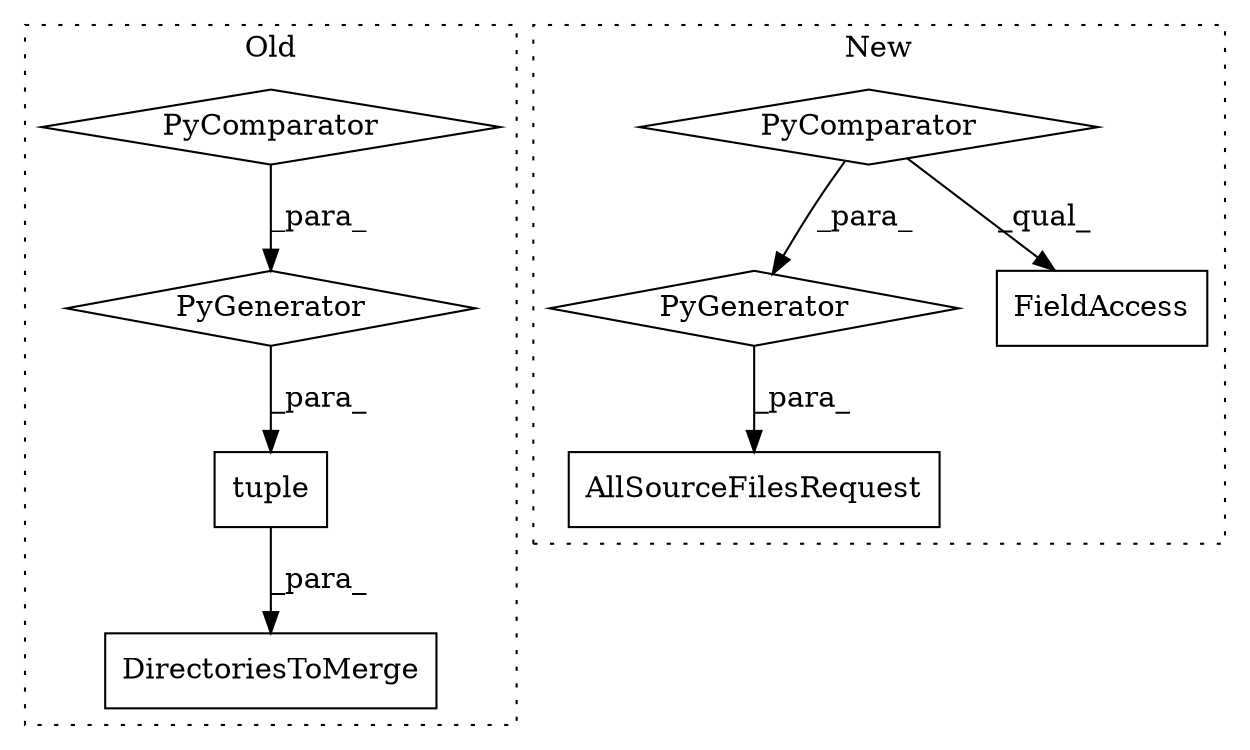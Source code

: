 digraph G {
subgraph cluster0 {
1 [label="PyComparator" a="113" s="3002" l="28" shape="diamond"];
3 [label="PyGenerator" a="107" s="2896" l="140" shape="diamond"];
5 [label="DirectoriesToMerge" a="32" s="2862,3033" l="19,1" shape="box"];
6 [label="tuple" a="32" s="2881,3036" l="15,-3" shape="box"];
label = "Old";
style="dotted";
}
subgraph cluster1 {
2 [label="AllSourceFilesRequest" a="32" s="3078,3215" l="31,-3" shape="box"];
4 [label="PyGenerator" a="107" s="3109" l="106" shape="diamond"];
7 [label="PyComparator" a="113" s="2868" l="25" shape="diamond"];
8 [label="FieldAccess" a="22" s="3109" l="14" shape="box"];
label = "New";
style="dotted";
}
1 -> 3 [label="_para_"];
3 -> 6 [label="_para_"];
4 -> 2 [label="_para_"];
6 -> 5 [label="_para_"];
7 -> 4 [label="_para_"];
7 -> 8 [label="_qual_"];
}